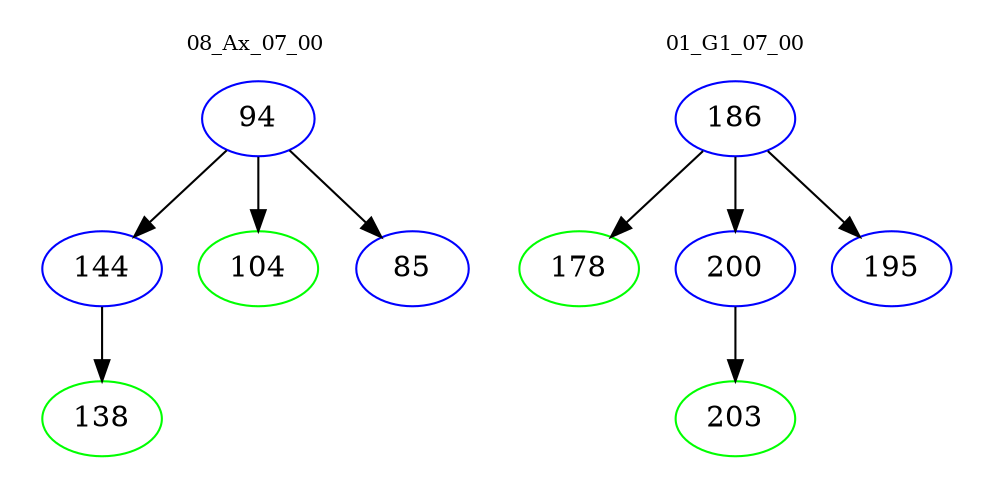 digraph{
subgraph cluster_0 {
color = white
label = "08_Ax_07_00";
fontsize=10;
T0_94 [label="94", color="blue"]
T0_94 -> T0_144 [color="black"]
T0_144 [label="144", color="blue"]
T0_144 -> T0_138 [color="black"]
T0_138 [label="138", color="green"]
T0_94 -> T0_104 [color="black"]
T0_104 [label="104", color="green"]
T0_94 -> T0_85 [color="black"]
T0_85 [label="85", color="blue"]
}
subgraph cluster_1 {
color = white
label = "01_G1_07_00";
fontsize=10;
T1_186 [label="186", color="blue"]
T1_186 -> T1_178 [color="black"]
T1_178 [label="178", color="green"]
T1_186 -> T1_200 [color="black"]
T1_200 [label="200", color="blue"]
T1_200 -> T1_203 [color="black"]
T1_203 [label="203", color="green"]
T1_186 -> T1_195 [color="black"]
T1_195 [label="195", color="blue"]
}
}
